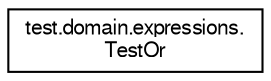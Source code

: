 digraph "Jerarquia Gràfica de la Classe"
{
 // LATEX_PDF_SIZE
  edge [fontname="FreeSans",fontsize="10",labelfontname="FreeSans",labelfontsize="10"];
  node [fontname="FreeSans",fontsize="10",shape=record];
  rankdir="LR";
  Node0 [label="test.domain.expressions.\lTestOr",height=0.2,width=0.4,color="black", fillcolor="white", style="filled",URL="$classtest_1_1domain_1_1expressions_1_1_test_or.html",tooltip="Classe per provar de forma unitària la classe Or."];
}
